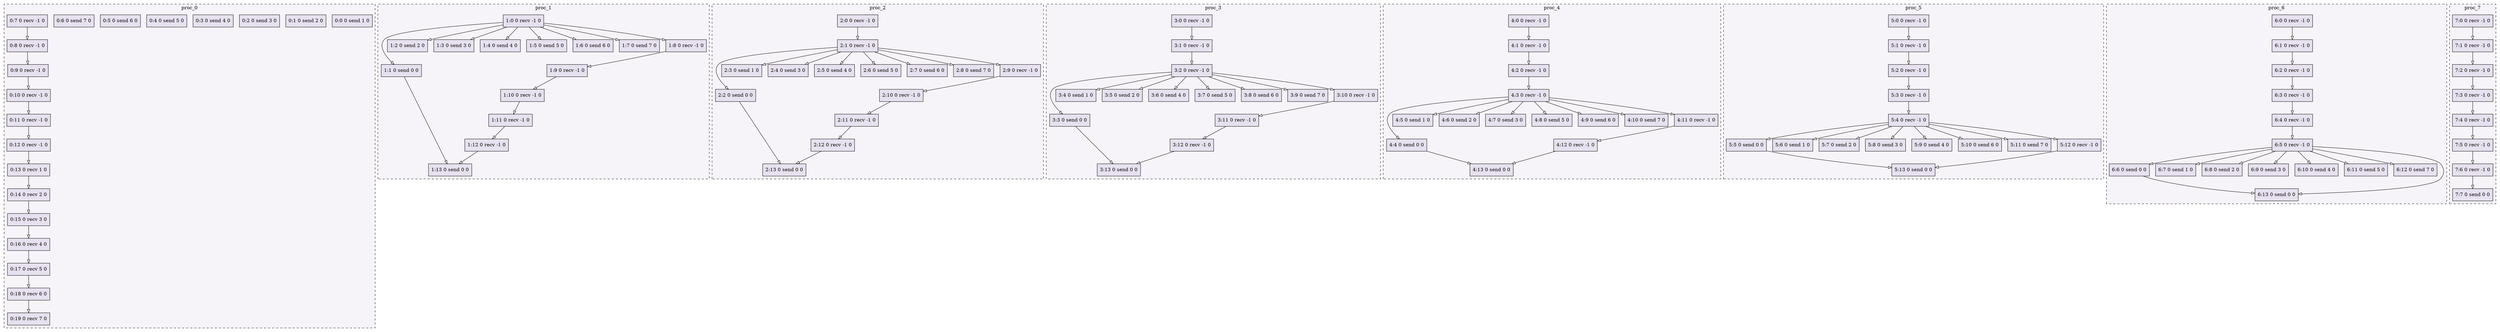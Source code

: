 digraph{node[shape=record style=filled colorscheme=purd9 fillcolor=2];subgraph cluster0{style=dashed;colorscheme=purd9;bgcolor=1;edge[arrowhead=empty];label=proc_0;0[label="0:0 0 send 1 0"];1[label="0:1 0 send 2 0"];2[label="0:2 0 send 3 0"];3[label="0:3 0 send 4 0"];4[label="0:4 0 send 5 0"];5[label="0:5 0 send 6 0"];6[label="0:6 0 send 7 0"];7[label="0:7 0 recv -1 0"];8[label="0:8 0 recv -1 0"];9[label="0:9 0 recv -1 0"];10[label="0:10 0 recv -1 0"];11[label="0:11 0 recv -1 0"];12[label="0:12 0 recv -1 0"];13[label="0:13 0 recv 1 0"];14[label="0:14 0 recv 2 0"];15[label="0:15 0 recv 3 0"];16[label="0:16 0 recv 4 0"];17[label="0:17 0 recv 5 0"];18[label="0:18 0 recv 6 0"];19[label="0:19 0 recv 7 0"];7->8;8->9;9->10;10->11;11->12;12->13;13->14;14->15;15->16;16->17;17->18;18->19;}subgraph cluster1{style=dashed;colorscheme=purd9;bgcolor=1;edge[arrowhead=empty];label=proc_1;20[label="1:0 0 recv -1 0"];21[label="1:1 0 send 0 0"];22[label="1:2 0 send 2 0"];23[label="1:3 0 send 3 0"];24[label="1:4 0 send 4 0"];25[label="1:5 0 send 5 0"];26[label="1:6 0 send 6 0"];27[label="1:7 0 send 7 0"];28[label="1:8 0 recv -1 0"];29[label="1:9 0 recv -1 0"];30[label="1:10 0 recv -1 0"];31[label="1:11 0 recv -1 0"];32[label="1:12 0 recv -1 0"];33[label="1:13 0 send 0 0"];20->21;20->22;20->23;20->24;20->25;20->26;20->27;20->28;28->29;29->30;30->31;31->32;32->33;21->33;}subgraph cluster2{style=dashed;colorscheme=purd9;bgcolor=1;edge[arrowhead=empty];label=proc_2;34[label="2:0 0 recv -1 0"];35[label="2:1 0 recv -1 0"];36[label="2:2 0 send 0 0"];37[label="2:3 0 send 1 0"];38[label="2:4 0 send 3 0"];39[label="2:5 0 send 4 0"];40[label="2:6 0 send 5 0"];41[label="2:7 0 send 6 0"];42[label="2:8 0 send 7 0"];43[label="2:9 0 recv -1 0"];44[label="2:10 0 recv -1 0"];45[label="2:11 0 recv -1 0"];46[label="2:12 0 recv -1 0"];47[label="2:13 0 send 0 0"];34->35;35->36;35->37;35->38;35->39;35->40;35->41;35->42;35->43;43->44;44->45;45->46;46->47;36->47;}subgraph cluster3{style=dashed;colorscheme=purd9;bgcolor=1;edge[arrowhead=empty];label=proc_3;48[label="3:0 0 recv -1 0"];49[label="3:1 0 recv -1 0"];50[label="3:2 0 recv -1 0"];51[label="3:3 0 send 0 0"];52[label="3:4 0 send 1 0"];53[label="3:5 0 send 2 0"];54[label="3:6 0 send 4 0"];55[label="3:7 0 send 5 0"];56[label="3:8 0 send 6 0"];57[label="3:9 0 send 7 0"];58[label="3:10 0 recv -1 0"];59[label="3:11 0 recv -1 0"];60[label="3:12 0 recv -1 0"];61[label="3:13 0 send 0 0"];48->49;49->50;50->51;50->52;50->53;50->54;50->55;50->56;50->57;50->58;58->59;59->60;60->61;51->61;}subgraph cluster4{style=dashed;colorscheme=purd9;bgcolor=1;edge[arrowhead=empty];label=proc_4;62[label="4:0 0 recv -1 0"];63[label="4:1 0 recv -1 0"];64[label="4:2 0 recv -1 0"];65[label="4:3 0 recv -1 0"];66[label="4:4 0 send 0 0"];67[label="4:5 0 send 1 0"];68[label="4:6 0 send 2 0"];69[label="4:7 0 send 3 0"];70[label="4:8 0 send 5 0"];71[label="4:9 0 send 6 0"];72[label="4:10 0 send 7 0"];73[label="4:11 0 recv -1 0"];74[label="4:12 0 recv -1 0"];75[label="4:13 0 send 0 0"];62->63;63->64;64->65;65->66;65->67;65->68;65->69;65->70;65->71;65->72;65->73;73->74;74->75;66->75;}subgraph cluster5{style=dashed;colorscheme=purd9;bgcolor=1;edge[arrowhead=empty];label=proc_5;76[label="5:0 0 recv -1 0"];77[label="5:1 0 recv -1 0"];78[label="5:2 0 recv -1 0"];79[label="5:3 0 recv -1 0"];80[label="5:4 0 recv -1 0"];81[label="5:5 0 send 0 0"];82[label="5:6 0 send 1 0"];83[label="5:7 0 send 2 0"];84[label="5:8 0 send 3 0"];85[label="5:9 0 send 4 0"];86[label="5:10 0 send 6 0"];87[label="5:11 0 send 7 0"];88[label="5:12 0 recv -1 0"];89[label="5:13 0 send 0 0"];76->77;77->78;78->79;79->80;80->81;80->82;80->83;80->84;80->85;80->86;80->87;80->88;88->89;81->89;}subgraph cluster6{style=dashed;colorscheme=purd9;bgcolor=1;edge[arrowhead=empty];label=proc_6;90[label="6:0 0 recv -1 0"];91[label="6:1 0 recv -1 0"];92[label="6:2 0 recv -1 0"];93[label="6:3 0 recv -1 0"];94[label="6:4 0 recv -1 0"];95[label="6:5 0 recv -1 0"];96[label="6:6 0 send 0 0"];97[label="6:7 0 send 1 0"];98[label="6:8 0 send 2 0"];99[label="6:9 0 send 3 0"];100[label="6:10 0 send 4 0"];101[label="6:11 0 send 5 0"];102[label="6:12 0 send 7 0"];103[label="6:13 0 send 0 0"];90->91;91->92;92->93;93->94;94->95;95->96;95->97;95->98;95->99;95->100;95->101;95->102;96->103;95->103;}subgraph cluster7{style=dashed;colorscheme=purd9;bgcolor=1;edge[arrowhead=empty];label=proc_7;104[label="7:0 0 recv -1 0"];105[label="7:1 0 recv -1 0"];106[label="7:2 0 recv -1 0"];107[label="7:3 0 recv -1 0"];108[label="7:4 0 recv -1 0"];109[label="7:5 0 recv -1 0"];110[label="7:6 0 recv -1 0"];111[label="7:7 0 send 0 0"];104->105;105->106;106->107;107->108;108->109;109->110;110->111;}}